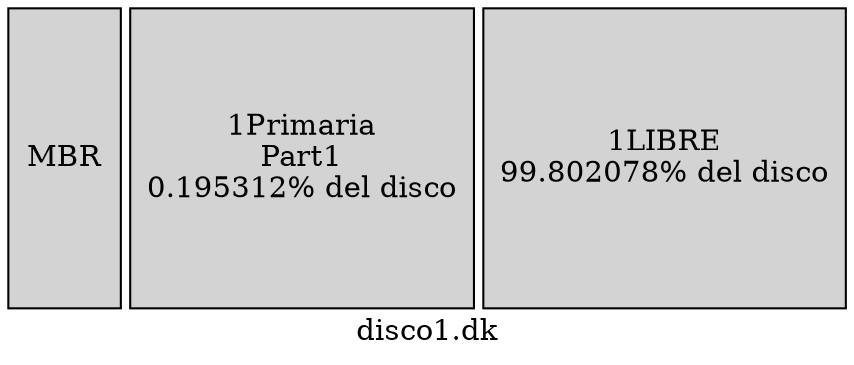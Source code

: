 digraph {
node [shape=rec style=filled height=2];
graph [ nodesep=0.05];
label="disco1.dk"
MBR
"1Primaria
Part1
0.195312% del disco"
"1LIBRE
99.802078% del disco"
}